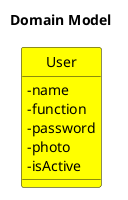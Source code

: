 @startuml
left to right direction
hide circle
skinparam classAttributeIconSize 0


title Domain Model


'Project Aggregate:--------------------------------------------------
class User #Yellow{
- name
- function
- password
- photo
- isActive
}

@enduml